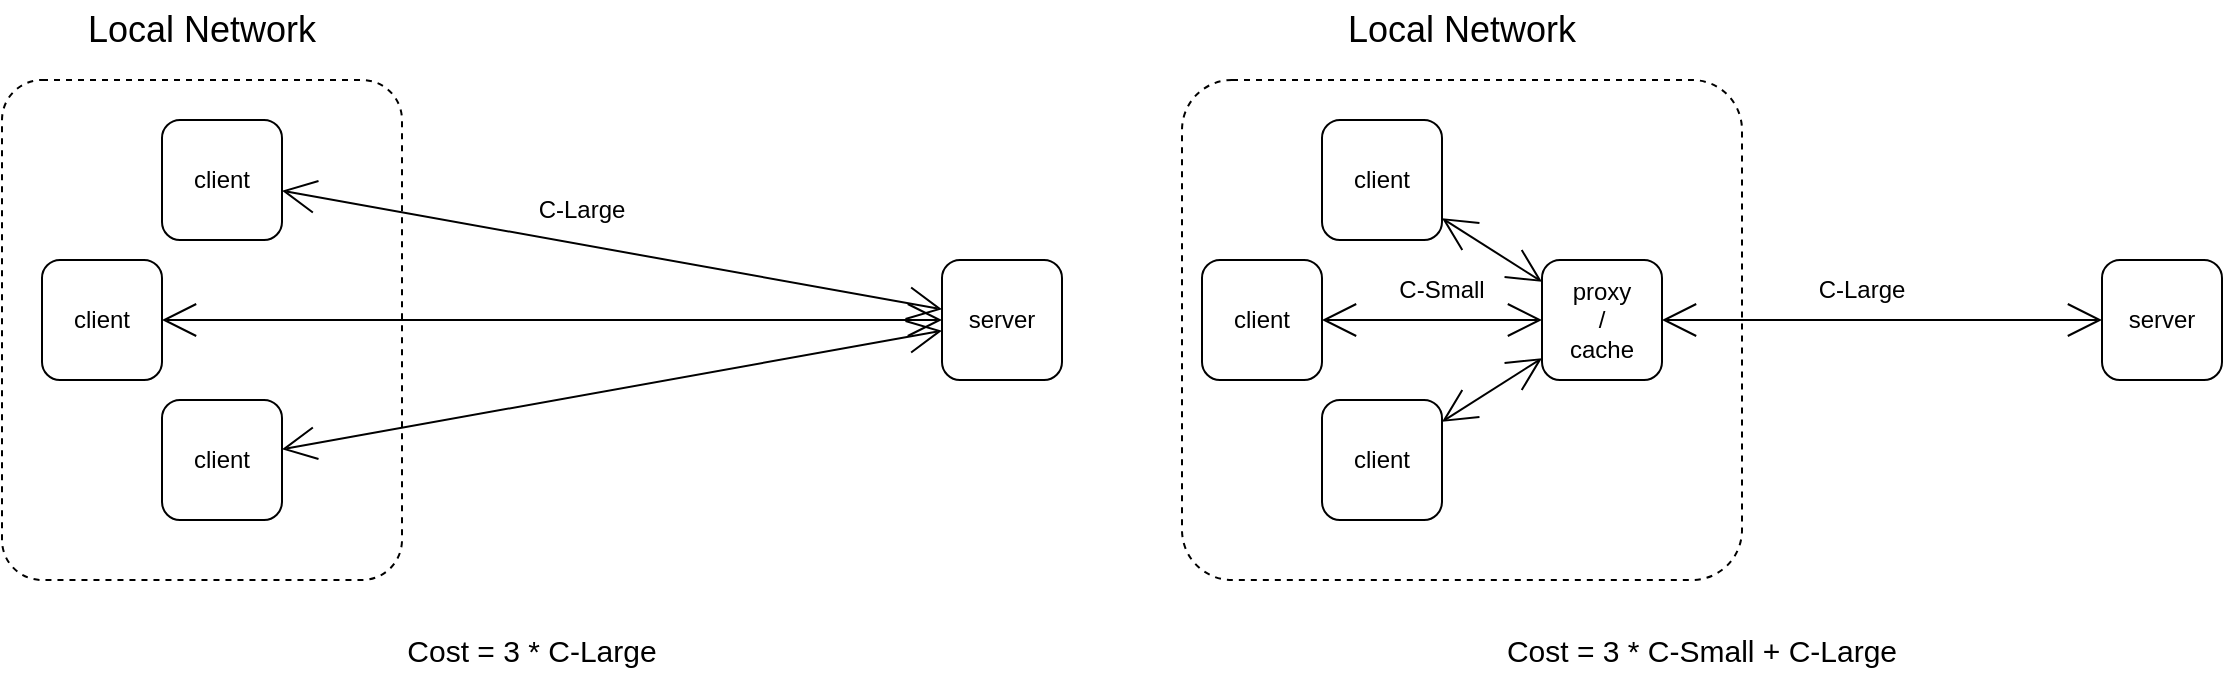 <mxfile>
    <diagram id="83oc7Kt97zdjrRJOyPek" name="Page-1">
        <mxGraphModel dx="1358" dy="3014" grid="1" gridSize="10" guides="1" tooltips="1" connect="1" arrows="1" fold="1" page="1" pageScale="1" pageWidth="850" pageHeight="1100" math="0" shadow="0">
            <root>
                <mxCell id="0"/>
                <mxCell id="1" parent="0"/>
                <mxCell id="30" value="" style="rounded=1;whiteSpace=wrap;html=1;arcSize=10;fillColor=none;dashed=1;strokeColor=#000000;" vertex="1" parent="1">
                    <mxGeometry width="200" height="250" as="geometry"/>
                </mxCell>
                <mxCell id="31" value="" style="rounded=1;whiteSpace=wrap;html=1;arcSize=10;fillColor=none;dashed=1;strokeColor=#000000;" vertex="1" parent="1">
                    <mxGeometry x="590" width="280" height="250" as="geometry"/>
                </mxCell>
                <mxCell id="7" style="edgeStyle=none;html=1;startArrow=open;startFill=0;endArrow=open;endFill=0;startSize=15;endSize=15;" edge="1" parent="1" source="2" target="5">
                    <mxGeometry relative="1" as="geometry"/>
                </mxCell>
                <mxCell id="2" value="client" style="rounded=1;whiteSpace=wrap;html=1;labelBackgroundColor=none;fontColor=#000000;strokeColor=#000000;" vertex="1" parent="1">
                    <mxGeometry x="80" y="20" width="60" height="60" as="geometry"/>
                </mxCell>
                <mxCell id="8" style="edgeStyle=none;html=1;startArrow=open;startFill=0;endArrow=open;endFill=0;startSize=15;endSize=15;" edge="1" parent="1" source="3" target="5">
                    <mxGeometry relative="1" as="geometry"/>
                </mxCell>
                <mxCell id="3" value="&#10;&#10;&lt;span style=&quot;font-family: helvetica; font-size: 12px; font-style: normal; font-weight: 400; letter-spacing: normal; text-align: center; text-indent: 0px; text-transform: none; word-spacing: 0px; display: inline; float: none;&quot;&gt;client&lt;/span&gt;&#10;&#10;" style="rounded=1;whiteSpace=wrap;html=1;labelBackgroundColor=none;fontColor=#000000;strokeColor=#000000;" vertex="1" parent="1">
                    <mxGeometry x="80" y="160" width="60" height="60" as="geometry"/>
                </mxCell>
                <mxCell id="6" style="edgeStyle=none;html=1;endArrow=open;endFill=0;startArrow=open;startFill=0;endSize=15;startSize=15;" edge="1" parent="1" source="4" target="5">
                    <mxGeometry relative="1" as="geometry"/>
                </mxCell>
                <mxCell id="4" value="&#10;&#10;&lt;span style=&quot;font-family: helvetica; font-size: 12px; font-style: normal; font-weight: 400; letter-spacing: normal; text-align: center; text-indent: 0px; text-transform: none; word-spacing: 0px; display: inline; float: none;&quot;&gt;client&lt;/span&gt;&#10;&#10;" style="rounded=1;whiteSpace=wrap;html=1;labelBackgroundColor=none;fontColor=#000000;strokeColor=#000000;" vertex="1" parent="1">
                    <mxGeometry x="20" y="90" width="60" height="60" as="geometry"/>
                </mxCell>
                <mxCell id="5" value="server" style="rounded=1;whiteSpace=wrap;html=1;strokeColor=#000000;" vertex="1" parent="1">
                    <mxGeometry x="470" y="90" width="60" height="60" as="geometry"/>
                </mxCell>
                <mxCell id="16" style="edgeStyle=none;html=1;startArrow=open;startFill=0;endArrow=open;endFill=0;startSize=15;endSize=15;" edge="1" parent="1" source="17" target="23">
                    <mxGeometry relative="1" as="geometry"/>
                </mxCell>
                <mxCell id="17" value="&#10;&#10;&lt;span style=&quot;font-family: helvetica; font-size: 12px; font-style: normal; font-weight: 400; letter-spacing: normal; text-align: center; text-indent: 0px; text-transform: none; word-spacing: 0px; display: inline; float: none;&quot;&gt;client&lt;/span&gt;&#10;&#10;" style="rounded=1;whiteSpace=wrap;html=1;labelBackgroundColor=none;fontColor=#000000;strokeColor=#000000;" vertex="1" parent="1">
                    <mxGeometry x="660" y="20" width="60" height="60" as="geometry"/>
                </mxCell>
                <mxCell id="18" style="edgeStyle=none;html=1;startArrow=open;startFill=0;endArrow=open;endFill=0;startSize=15;endSize=15;" edge="1" parent="1" source="19" target="23">
                    <mxGeometry relative="1" as="geometry"/>
                </mxCell>
                <mxCell id="19" value="&#10;&#10;&lt;span style=&quot;font-family: helvetica; font-size: 12px; font-style: normal; font-weight: 400; letter-spacing: normal; text-align: center; text-indent: 0px; text-transform: none; word-spacing: 0px; display: inline; float: none;&quot;&gt;client&lt;/span&gt;&#10;&#10;" style="rounded=1;whiteSpace=wrap;html=1;labelBackgroundColor=none;fontColor=#000000;strokeColor=#000000;" vertex="1" parent="1">
                    <mxGeometry x="660" y="160" width="60" height="60" as="geometry"/>
                </mxCell>
                <mxCell id="25" style="edgeStyle=none;html=1;startArrow=open;startFill=0;endArrow=open;endFill=0;startSize=15;endSize=15;" edge="1" parent="1" source="21" target="23">
                    <mxGeometry relative="1" as="geometry"/>
                </mxCell>
                <mxCell id="21" value="&#10;&#10;&lt;span style=&quot;font-family: helvetica; font-size: 12px; font-style: normal; font-weight: 400; letter-spacing: normal; text-align: center; text-indent: 0px; text-transform: none; word-spacing: 0px; display: inline; float: none;&quot;&gt;client&lt;/span&gt;&#10;&#10;" style="rounded=1;whiteSpace=wrap;html=1;labelBackgroundColor=none;fontColor=#000000;strokeColor=#000000;" vertex="1" parent="1">
                    <mxGeometry x="600" y="90" width="60" height="60" as="geometry"/>
                </mxCell>
                <mxCell id="22" value="server" style="rounded=1;whiteSpace=wrap;html=1;strokeColor=#000000;" vertex="1" parent="1">
                    <mxGeometry x="1050" y="90" width="60" height="60" as="geometry"/>
                </mxCell>
                <mxCell id="26" style="edgeStyle=none;html=1;exitX=1;exitY=0.5;exitDx=0;exitDy=0;entryX=0;entryY=0.5;entryDx=0;entryDy=0;startArrow=open;startFill=0;endArrow=open;endFill=0;startSize=15;endSize=15;" edge="1" parent="1" source="23" target="22">
                    <mxGeometry relative="1" as="geometry"/>
                </mxCell>
                <mxCell id="23" value="proxy&lt;br&gt;/&lt;br&gt;cache" style="rounded=1;whiteSpace=wrap;html=1;strokeColor=#000000;" vertex="1" parent="1">
                    <mxGeometry x="770" y="90" width="60" height="60" as="geometry"/>
                </mxCell>
                <mxCell id="27" value="C-Large" style="text;html=1;strokeColor=none;fillColor=none;align=center;verticalAlign=middle;whiteSpace=wrap;rounded=0;" vertex="1" parent="1">
                    <mxGeometry x="260" y="50" width="60" height="30" as="geometry"/>
                </mxCell>
                <mxCell id="28" value="C-Small" style="text;html=1;strokeColor=none;fillColor=none;align=center;verticalAlign=middle;whiteSpace=wrap;rounded=0;" vertex="1" parent="1">
                    <mxGeometry x="690" y="90" width="60" height="30" as="geometry"/>
                </mxCell>
                <mxCell id="29" value="C-Large" style="text;html=1;strokeColor=none;fillColor=none;align=center;verticalAlign=middle;whiteSpace=wrap;rounded=0;" vertex="1" parent="1">
                    <mxGeometry x="900" y="90" width="60" height="30" as="geometry"/>
                </mxCell>
                <mxCell id="32" value="Local Network" style="text;html=1;strokeColor=none;fillColor=none;align=center;verticalAlign=middle;whiteSpace=wrap;rounded=0;fontSize=18;" vertex="1" parent="1">
                    <mxGeometry x="40" y="-40" width="120" height="30" as="geometry"/>
                </mxCell>
                <mxCell id="34" value="Local Network" style="text;html=1;strokeColor=none;fillColor=none;align=center;verticalAlign=middle;whiteSpace=wrap;rounded=0;fontSize=18;" vertex="1" parent="1">
                    <mxGeometry x="670" y="-40" width="120" height="30" as="geometry"/>
                </mxCell>
                <mxCell id="35" value="Cost = 3 * C-Large" style="text;html=1;strokeColor=none;fillColor=none;align=center;verticalAlign=middle;whiteSpace=wrap;rounded=0;fontSize=15;" vertex="1" parent="1">
                    <mxGeometry y="270" width="530" height="30" as="geometry"/>
                </mxCell>
                <mxCell id="36" value="Cost = 3 * C-Small + C-Large" style="text;html=1;strokeColor=none;fillColor=none;align=center;verticalAlign=middle;whiteSpace=wrap;rounded=0;fontSize=15;" vertex="1" parent="1">
                    <mxGeometry x="590" y="270" width="520" height="30" as="geometry"/>
                </mxCell>
            </root>
        </mxGraphModel>
    </diagram>
</mxfile>